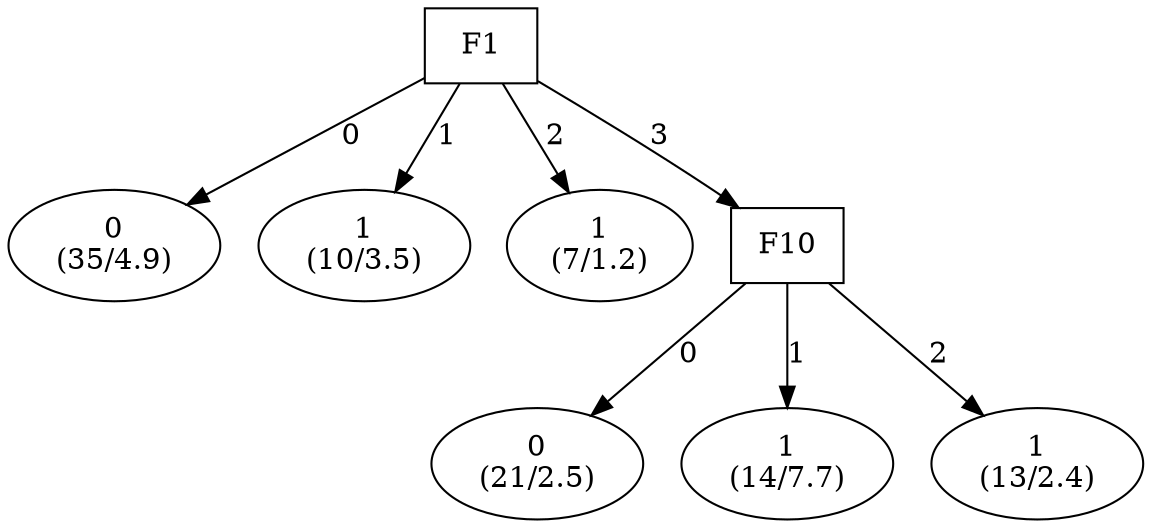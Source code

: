 digraph YaDT {
n0 [ shape=box, label="F1\n"]
n0 -> n1 [label="0"]
n1 [ shape=ellipse, label="0\n(35/4.9)"]
n0 -> n2 [label="1"]
n2 [ shape=ellipse, label="1\n(10/3.5)"]
n0 -> n3 [label="2"]
n3 [ shape=ellipse, label="1\n(7/1.2)"]
n0 -> n4 [label="3"]
n4 [ shape=box, label="F10\n"]
n4 -> n5 [label="0"]
n5 [ shape=ellipse, label="0\n(21/2.5)"]
n4 -> n6 [label="1"]
n6 [ shape=ellipse, label="1\n(14/7.7)"]
n4 -> n7 [label="2"]
n7 [ shape=ellipse, label="1\n(13/2.4)"]
}
